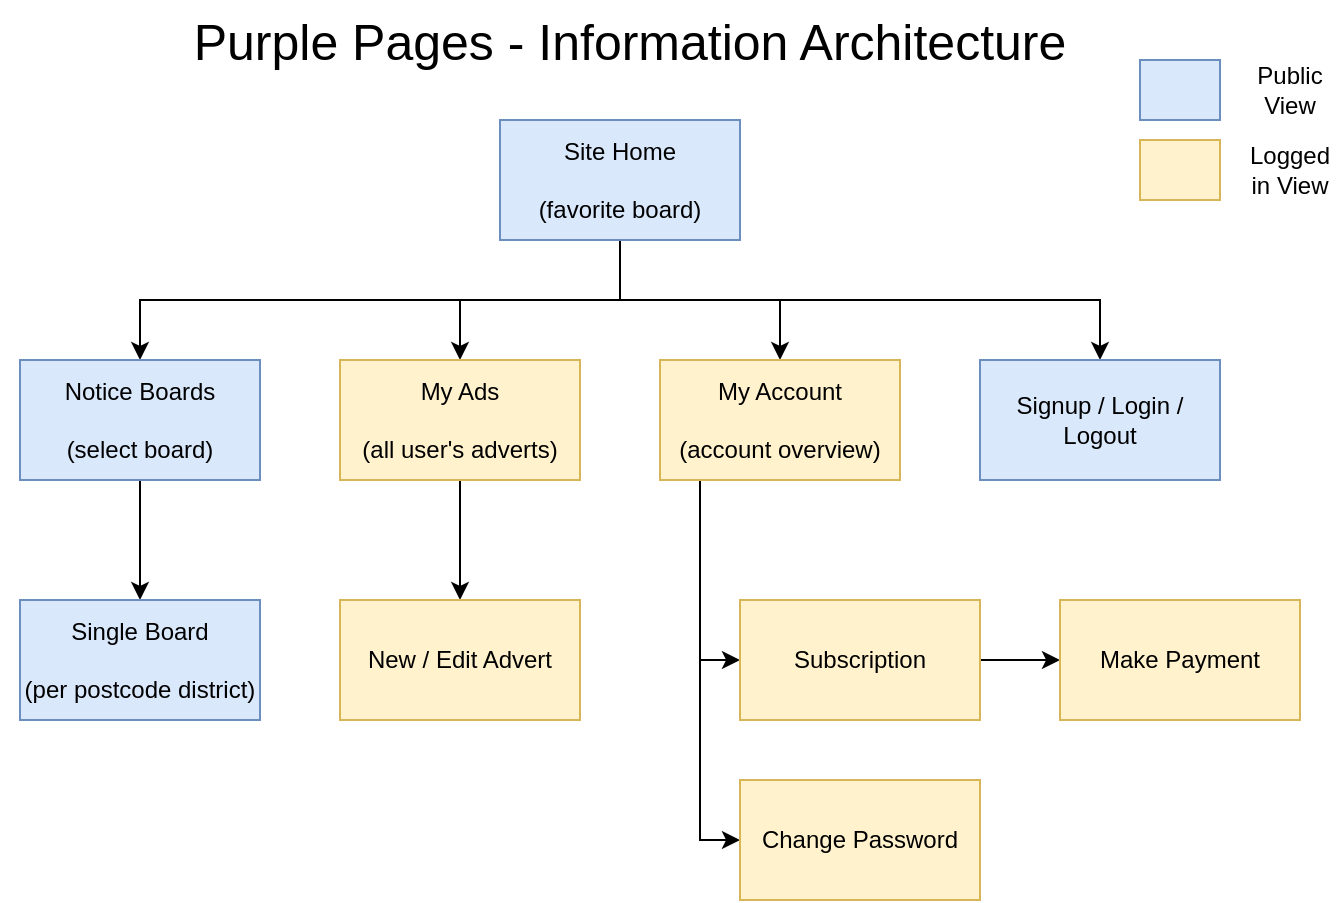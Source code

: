 <mxfile version="12.1.0" type="device" pages="1"><diagram id="Qkn58vWASpXd6MD1tJJQ" name="Page-1"><mxGraphModel dx="1408" dy="699" grid="1" gridSize="10" guides="1" tooltips="1" connect="1" arrows="1" fold="1" page="1" pageScale="1" pageWidth="850" pageHeight="1100" math="0" shadow="0"><root><mxCell id="0"/><mxCell id="1" parent="0"/><mxCell id="yDIYooi7sE_W8BsLgQXS-8" style="edgeStyle=orthogonalEdgeStyle;rounded=0;orthogonalLoop=1;jettySize=auto;html=1;exitX=0.5;exitY=1;exitDx=0;exitDy=0;entryX=0.5;entryY=0;entryDx=0;entryDy=0;" edge="1" parent="1" source="yDIYooi7sE_W8BsLgQXS-1" target="yDIYooi7sE_W8BsLgQXS-4"><mxGeometry relative="1" as="geometry"/></mxCell><mxCell id="yDIYooi7sE_W8BsLgQXS-9" style="edgeStyle=orthogonalEdgeStyle;rounded=0;orthogonalLoop=1;jettySize=auto;html=1;exitX=0.5;exitY=1;exitDx=0;exitDy=0;entryX=0.5;entryY=0;entryDx=0;entryDy=0;" edge="1" parent="1" source="yDIYooi7sE_W8BsLgQXS-1" target="yDIYooi7sE_W8BsLgQXS-5"><mxGeometry relative="1" as="geometry"/></mxCell><mxCell id="yDIYooi7sE_W8BsLgQXS-10" style="edgeStyle=orthogonalEdgeStyle;rounded=0;orthogonalLoop=1;jettySize=auto;html=1;exitX=0.5;exitY=1;exitDx=0;exitDy=0;entryX=0.5;entryY=0;entryDx=0;entryDy=0;" edge="1" parent="1" source="yDIYooi7sE_W8BsLgQXS-1" target="yDIYooi7sE_W8BsLgQXS-6"><mxGeometry relative="1" as="geometry"/></mxCell><mxCell id="yDIYooi7sE_W8BsLgQXS-11" style="edgeStyle=orthogonalEdgeStyle;rounded=0;orthogonalLoop=1;jettySize=auto;html=1;exitX=0.5;exitY=1;exitDx=0;exitDy=0;entryX=0.5;entryY=0;entryDx=0;entryDy=0;" edge="1" parent="1" source="yDIYooi7sE_W8BsLgQXS-1" target="yDIYooi7sE_W8BsLgQXS-3"><mxGeometry relative="1" as="geometry"/></mxCell><mxCell id="yDIYooi7sE_W8BsLgQXS-1" value="Site Home&lt;br&gt;&lt;br&gt;(favorite board)" style="rounded=0;whiteSpace=wrap;html=1;fillColor=#dae8fc;strokeColor=#6c8ebf;" vertex="1" parent="1"><mxGeometry x="360" y="80" width="120" height="60" as="geometry"/></mxCell><mxCell id="yDIYooi7sE_W8BsLgQXS-2" value="Purple Pages - Information Architecture" style="text;html=1;strokeColor=none;fillColor=none;align=center;verticalAlign=middle;whiteSpace=wrap;rounded=0;fontSize=25;" vertex="1" parent="1"><mxGeometry x="110" y="20" width="630" height="40" as="geometry"/></mxCell><mxCell id="yDIYooi7sE_W8BsLgQXS-18" style="edgeStyle=orthogonalEdgeStyle;rounded=0;orthogonalLoop=1;jettySize=auto;html=1;exitX=0.5;exitY=1;exitDx=0;exitDy=0;entryX=0.5;entryY=0;entryDx=0;entryDy=0;" edge="1" parent="1" source="yDIYooi7sE_W8BsLgQXS-3" target="yDIYooi7sE_W8BsLgQXS-17"><mxGeometry relative="1" as="geometry"/></mxCell><mxCell id="yDIYooi7sE_W8BsLgQXS-3" value="Notice Boards&lt;br&gt;&lt;br&gt;(select board)" style="rounded=0;whiteSpace=wrap;html=1;fillColor=#dae8fc;strokeColor=#6c8ebf;" vertex="1" parent="1"><mxGeometry x="120" y="200" width="120" height="60" as="geometry"/></mxCell><mxCell id="yDIYooi7sE_W8BsLgQXS-21" style="edgeStyle=orthogonalEdgeStyle;rounded=0;orthogonalLoop=1;jettySize=auto;html=1;exitX=0.5;exitY=1;exitDx=0;exitDy=0;entryX=0.5;entryY=0;entryDx=0;entryDy=0;" edge="1" parent="1" source="yDIYooi7sE_W8BsLgQXS-4" target="yDIYooi7sE_W8BsLgQXS-19"><mxGeometry relative="1" as="geometry"/></mxCell><mxCell id="yDIYooi7sE_W8BsLgQXS-4" value="My Ads&lt;br&gt;&lt;br&gt;(all user's adverts)" style="rounded=0;whiteSpace=wrap;html=1;fillColor=#fff2cc;strokeColor=#d6b656;" vertex="1" parent="1"><mxGeometry x="280" y="200" width="120" height="60" as="geometry"/></mxCell><mxCell id="yDIYooi7sE_W8BsLgQXS-26" style="edgeStyle=orthogonalEdgeStyle;rounded=0;orthogonalLoop=1;jettySize=auto;html=1;exitX=0.25;exitY=1;exitDx=0;exitDy=0;entryX=0;entryY=0.5;entryDx=0;entryDy=0;" edge="1" parent="1" source="yDIYooi7sE_W8BsLgQXS-5" target="yDIYooi7sE_W8BsLgQXS-22"><mxGeometry relative="1" as="geometry"><Array as="points"><mxPoint x="460" y="260"/><mxPoint x="460" y="350"/></Array></mxGeometry></mxCell><mxCell id="yDIYooi7sE_W8BsLgQXS-27" style="edgeStyle=orthogonalEdgeStyle;rounded=0;orthogonalLoop=1;jettySize=auto;html=1;exitX=0.25;exitY=1;exitDx=0;exitDy=0;entryX=0;entryY=0.5;entryDx=0;entryDy=0;" edge="1" parent="1" source="yDIYooi7sE_W8BsLgQXS-5" target="yDIYooi7sE_W8BsLgQXS-23"><mxGeometry relative="1" as="geometry"><Array as="points"><mxPoint x="460" y="260"/><mxPoint x="460" y="440"/></Array></mxGeometry></mxCell><mxCell id="yDIYooi7sE_W8BsLgQXS-5" value="My Account&lt;br&gt;&lt;br&gt;(account overview)" style="rounded=0;whiteSpace=wrap;html=1;fillColor=#fff2cc;strokeColor=#d6b656;" vertex="1" parent="1"><mxGeometry x="440" y="200" width="120" height="60" as="geometry"/></mxCell><mxCell id="yDIYooi7sE_W8BsLgQXS-6" value="Signup / Login / Logout" style="rounded=0;whiteSpace=wrap;html=1;fillColor=#dae8fc;strokeColor=#6c8ebf;" vertex="1" parent="1"><mxGeometry x="600" y="200" width="120" height="60" as="geometry"/></mxCell><mxCell id="yDIYooi7sE_W8BsLgQXS-12" value="" style="rounded=0;whiteSpace=wrap;html=1;fillColor=#dae8fc;strokeColor=#6c8ebf;" vertex="1" parent="1"><mxGeometry x="680" y="50" width="40" height="30" as="geometry"/></mxCell><mxCell id="yDIYooi7sE_W8BsLgQXS-13" value="Public View" style="text;html=1;strokeColor=none;fillColor=none;align=center;verticalAlign=middle;whiteSpace=wrap;rounded=0;" vertex="1" parent="1"><mxGeometry x="730" y="50" width="50" height="30" as="geometry"/></mxCell><mxCell id="yDIYooi7sE_W8BsLgQXS-14" value="" style="rounded=0;whiteSpace=wrap;html=1;fillColor=#fff2cc;strokeColor=#d6b656;" vertex="1" parent="1"><mxGeometry x="680" y="90" width="40" height="30" as="geometry"/></mxCell><mxCell id="yDIYooi7sE_W8BsLgQXS-15" value="Logged in View" style="text;html=1;strokeColor=none;fillColor=none;align=center;verticalAlign=middle;whiteSpace=wrap;rounded=0;" vertex="1" parent="1"><mxGeometry x="730" y="90" width="50" height="30" as="geometry"/></mxCell><mxCell id="yDIYooi7sE_W8BsLgQXS-17" value="Single Board&lt;br&gt;&lt;br&gt;(per postcode district)" style="rounded=0;whiteSpace=wrap;html=1;fillColor=#dae8fc;strokeColor=#6c8ebf;" vertex="1" parent="1"><mxGeometry x="120" y="320" width="120" height="60" as="geometry"/></mxCell><mxCell id="yDIYooi7sE_W8BsLgQXS-19" value="New / Edit Advert" style="rounded=0;whiteSpace=wrap;html=1;fillColor=#fff2cc;strokeColor=#d6b656;" vertex="1" parent="1"><mxGeometry x="280" y="320" width="120" height="60" as="geometry"/></mxCell><mxCell id="yDIYooi7sE_W8BsLgQXS-28" style="edgeStyle=orthogonalEdgeStyle;rounded=0;orthogonalLoop=1;jettySize=auto;html=1;exitX=1;exitY=0.5;exitDx=0;exitDy=0;entryX=0;entryY=0.5;entryDx=0;entryDy=0;" edge="1" parent="1" source="yDIYooi7sE_W8BsLgQXS-22" target="yDIYooi7sE_W8BsLgQXS-24"><mxGeometry relative="1" as="geometry"/></mxCell><mxCell id="yDIYooi7sE_W8BsLgQXS-22" value="Subscription" style="rounded=0;whiteSpace=wrap;html=1;fillColor=#fff2cc;strokeColor=#d6b656;" vertex="1" parent="1"><mxGeometry x="480" y="320" width="120" height="60" as="geometry"/></mxCell><mxCell id="yDIYooi7sE_W8BsLgQXS-23" value="Change Password" style="rounded=0;whiteSpace=wrap;html=1;fillColor=#fff2cc;strokeColor=#d6b656;" vertex="1" parent="1"><mxGeometry x="480" y="410" width="120" height="60" as="geometry"/></mxCell><mxCell id="yDIYooi7sE_W8BsLgQXS-24" value="Make Payment" style="rounded=0;whiteSpace=wrap;html=1;fillColor=#fff2cc;strokeColor=#d6b656;" vertex="1" parent="1"><mxGeometry x="640" y="320" width="120" height="60" as="geometry"/></mxCell></root></mxGraphModel></diagram></mxfile>